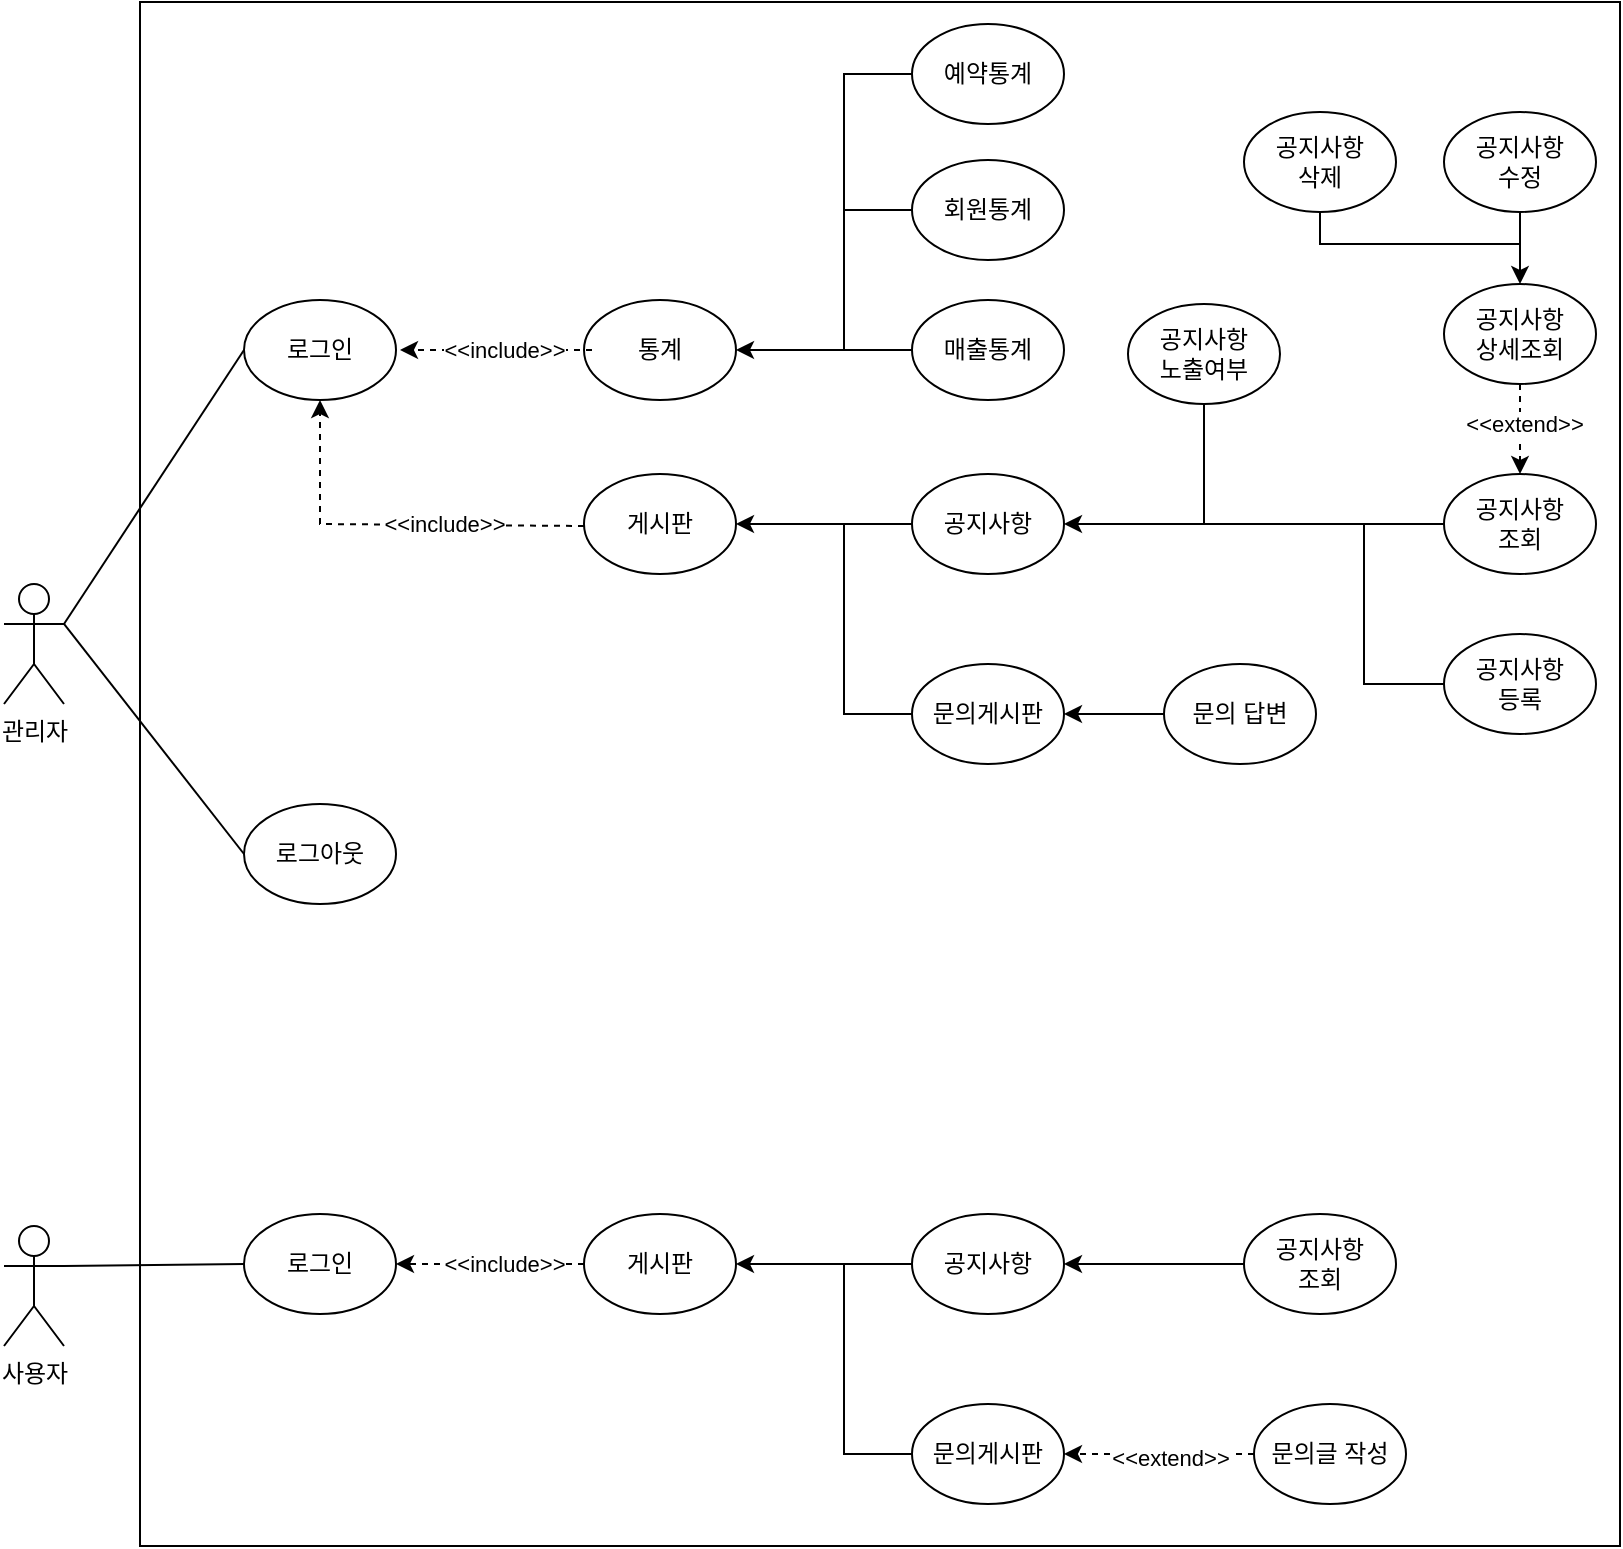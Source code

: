 <mxfile version="21.0.2" type="device"><diagram name="페이지-1" id="quTrGzsVwuCboV2Js31t"><mxGraphModel dx="1674" dy="1925" grid="1" gridSize="10" guides="1" tooltips="1" connect="1" arrows="1" fold="1" page="1" pageScale="1" pageWidth="827" pageHeight="1169" math="0" shadow="0"><root><mxCell id="0"/><mxCell id="1" parent="0"/><mxCell id="ytbgWW9VqtNL0bHHR2eg-1" value="" style="rounded=0;whiteSpace=wrap;html=1;" parent="1" vertex="1"><mxGeometry x="78" y="-1" width="740" height="772" as="geometry"/></mxCell><mxCell id="QO-_JlAufx8JiaOHPJnM-1" value="사용자" style="shape=umlActor;verticalLabelPosition=bottom;verticalAlign=top;html=1;outlineConnect=0;" parent="1" vertex="1"><mxGeometry x="10" y="611" width="30" height="60" as="geometry"/></mxCell><mxCell id="QO-_JlAufx8JiaOHPJnM-5" value="관리자" style="shape=umlActor;verticalLabelPosition=bottom;verticalAlign=top;html=1;outlineConnect=0;" parent="1" vertex="1"><mxGeometry x="10" y="290" width="30" height="60" as="geometry"/></mxCell><mxCell id="Se1fubQwAUU6yKsUCIUi-1" value="통계" style="ellipse;whiteSpace=wrap;html=1;" parent="1" vertex="1"><mxGeometry x="300" y="148" width="76" height="50" as="geometry"/></mxCell><mxCell id="Se1fubQwAUU6yKsUCIUi-2" value="회원통계" style="ellipse;whiteSpace=wrap;html=1;" parent="1" vertex="1"><mxGeometry x="464" y="78" width="76" height="50" as="geometry"/></mxCell><mxCell id="Se1fubQwAUU6yKsUCIUi-3" value="매출통계" style="ellipse;whiteSpace=wrap;html=1;" parent="1" vertex="1"><mxGeometry x="464" y="148" width="76" height="50" as="geometry"/></mxCell><mxCell id="Se1fubQwAUU6yKsUCIUi-4" value="예약통계" style="ellipse;whiteSpace=wrap;html=1;" parent="1" vertex="1"><mxGeometry x="464" y="10" width="76" height="50" as="geometry"/></mxCell><mxCell id="Se1fubQwAUU6yKsUCIUi-13" value="" style="endArrow=none;html=1;rounded=0;exitX=0;exitY=0.5;exitDx=0;exitDy=0;" parent="1" source="Se1fubQwAUU6yKsUCIUi-20" edge="1"><mxGeometry width="50" height="50" relative="1" as="geometry"><mxPoint x="210" y="173" as="sourcePoint"/><mxPoint x="160" y="173" as="targetPoint"/></mxGeometry></mxCell><mxCell id="Se1fubQwAUU6yKsUCIUi-14" value="&amp;lt;&amp;lt;include&amp;gt;&amp;gt;" style="endArrow=classic;html=1;rounded=0;entryX=1;entryY=0.5;entryDx=0;entryDy=0;dashed=1;exitX=0;exitY=0.5;exitDx=0;exitDy=0;" parent="1" edge="1"><mxGeometry x="-0.083" width="50" height="50" relative="1" as="geometry"><mxPoint x="304" y="173" as="sourcePoint"/><mxPoint x="208" y="173" as="targetPoint"/><Array as="points"/><mxPoint as="offset"/></mxGeometry></mxCell><mxCell id="Se1fubQwAUU6yKsUCIUi-20" value="로그인" style="ellipse;whiteSpace=wrap;html=1;" parent="1" vertex="1"><mxGeometry x="130" y="148" width="76" height="50" as="geometry"/></mxCell><mxCell id="Se1fubQwAUU6yKsUCIUi-24" value="" style="endArrow=classic;html=1;rounded=0;exitX=0;exitY=0.5;exitDx=0;exitDy=0;entryX=1;entryY=0.5;entryDx=0;entryDy=0;" parent="1" source="Se1fubQwAUU6yKsUCIUi-3" target="Se1fubQwAUU6yKsUCIUi-1" edge="1"><mxGeometry width="50" height="50" relative="1" as="geometry"><mxPoint x="440" y="173" as="sourcePoint"/><mxPoint x="490" y="123" as="targetPoint"/></mxGeometry></mxCell><mxCell id="Se1fubQwAUU6yKsUCIUi-25" value="" style="endArrow=none;html=1;rounded=0;entryX=0;entryY=0.5;entryDx=0;entryDy=0;" parent="1" target="Se1fubQwAUU6yKsUCIUi-4" edge="1"><mxGeometry width="50" height="50" relative="1" as="geometry"><mxPoint x="430" y="173" as="sourcePoint"/><mxPoint x="440" y="33" as="targetPoint"/><Array as="points"><mxPoint x="430" y="35"/></Array></mxGeometry></mxCell><mxCell id="Se1fubQwAUU6yKsUCIUi-26" value="" style="endArrow=none;html=1;rounded=0;entryX=0;entryY=0.5;entryDx=0;entryDy=0;" parent="1" target="Se1fubQwAUU6yKsUCIUi-2" edge="1"><mxGeometry width="50" height="50" relative="1" as="geometry"><mxPoint x="430" y="103" as="sourcePoint"/><mxPoint x="490" y="123" as="targetPoint"/></mxGeometry></mxCell><mxCell id="Se1fubQwAUU6yKsUCIUi-27" value="" style="endArrow=none;html=1;rounded=0;entryX=0;entryY=0.5;entryDx=0;entryDy=0;exitX=1;exitY=0.333;exitDx=0;exitDy=0;exitPerimeter=0;" parent="1" source="QO-_JlAufx8JiaOHPJnM-5" target="Se1fubQwAUU6yKsUCIUi-20" edge="1"><mxGeometry width="50" height="50" relative="1" as="geometry"><mxPoint x="40" y="420" as="sourcePoint"/><mxPoint x="90" y="370" as="targetPoint"/></mxGeometry></mxCell><mxCell id="Se1fubQwAUU6yKsUCIUi-29" value="로그아웃" style="ellipse;whiteSpace=wrap;html=1;" parent="1" vertex="1"><mxGeometry x="130" y="400" width="76" height="50" as="geometry"/></mxCell><mxCell id="Se1fubQwAUU6yKsUCIUi-30" value="" style="endArrow=none;html=1;rounded=0;entryX=0;entryY=0.5;entryDx=0;entryDy=0;exitX=1;exitY=0.333;exitDx=0;exitDy=0;exitPerimeter=0;" parent="1" source="QO-_JlAufx8JiaOHPJnM-5" target="Se1fubQwAUU6yKsUCIUi-29" edge="1"><mxGeometry width="50" height="50" relative="1" as="geometry"><mxPoint x="40" y="290" as="sourcePoint"/><mxPoint x="440" y="170" as="targetPoint"/></mxGeometry></mxCell><mxCell id="Se1fubQwAUU6yKsUCIUi-32" value="게시판" style="ellipse;whiteSpace=wrap;html=1;" parent="1" vertex="1"><mxGeometry x="300" y="235" width="76" height="50" as="geometry"/></mxCell><mxCell id="Se1fubQwAUU6yKsUCIUi-33" value="문의게시판" style="ellipse;whiteSpace=wrap;html=1;" parent="1" vertex="1"><mxGeometry x="464" y="330" width="76" height="50" as="geometry"/></mxCell><mxCell id="Se1fubQwAUU6yKsUCIUi-37" value="&amp;lt;&amp;lt;include&amp;gt;&amp;gt;" style="endArrow=classic;html=1;rounded=0;dashed=1;exitX=0;exitY=0.5;exitDx=0;exitDy=0;entryX=0.5;entryY=1;entryDx=0;entryDy=0;" parent="1" target="Se1fubQwAUU6yKsUCIUi-20" edge="1"><mxGeometry x="-0.278" width="50" height="50" relative="1" as="geometry"><mxPoint x="300" y="261" as="sourcePoint"/><mxPoint x="200" y="210" as="targetPoint"/><Array as="points"><mxPoint x="168" y="260"/></Array><mxPoint as="offset"/></mxGeometry></mxCell><mxCell id="Se1fubQwAUU6yKsUCIUi-38" value="공지사항" style="ellipse;whiteSpace=wrap;html=1;" parent="1" vertex="1"><mxGeometry x="464" y="235" width="76" height="50" as="geometry"/></mxCell><mxCell id="Se1fubQwAUU6yKsUCIUi-39" value="" style="endArrow=classic;html=1;rounded=0;exitX=0;exitY=0.5;exitDx=0;exitDy=0;entryX=1;entryY=0.5;entryDx=0;entryDy=0;" parent="1" source="Se1fubQwAUU6yKsUCIUi-38" target="Se1fubQwAUU6yKsUCIUi-32" edge="1"><mxGeometry width="50" height="50" relative="1" as="geometry"><mxPoint x="390" y="420" as="sourcePoint"/><mxPoint x="440" y="370" as="targetPoint"/><Array as="points"><mxPoint x="430" y="260"/></Array></mxGeometry></mxCell><mxCell id="Se1fubQwAUU6yKsUCIUi-40" value="" style="endArrow=none;html=1;rounded=0;exitX=0;exitY=0.5;exitDx=0;exitDy=0;" parent="1" source="Se1fubQwAUU6yKsUCIUi-33" edge="1"><mxGeometry width="50" height="50" relative="1" as="geometry"><mxPoint x="390" y="420" as="sourcePoint"/><mxPoint x="430" y="260" as="targetPoint"/><Array as="points"><mxPoint x="430" y="355"/><mxPoint x="430" y="320"/></Array></mxGeometry></mxCell><mxCell id="Se1fubQwAUU6yKsUCIUi-42" value="공지사항&lt;br&gt;수정" style="ellipse;whiteSpace=wrap;html=1;" parent="1" vertex="1"><mxGeometry x="730" y="54" width="76" height="50" as="geometry"/></mxCell><mxCell id="Se1fubQwAUU6yKsUCIUi-43" value="공지사항&lt;br&gt;조회" style="ellipse;whiteSpace=wrap;html=1;" parent="1" vertex="1"><mxGeometry x="730" y="235" width="76" height="50" as="geometry"/></mxCell><mxCell id="Se1fubQwAUU6yKsUCIUi-44" value="문의 답변" style="ellipse;whiteSpace=wrap;html=1;" parent="1" vertex="1"><mxGeometry x="590" y="330" width="76" height="50" as="geometry"/></mxCell><mxCell id="Se1fubQwAUU6yKsUCIUi-46" value="공지사항&lt;br&gt;등록" style="ellipse;whiteSpace=wrap;html=1;" parent="1" vertex="1"><mxGeometry x="730" y="315" width="76" height="50" as="geometry"/></mxCell><mxCell id="Se1fubQwAUU6yKsUCIUi-49" value="" style="endArrow=none;html=1;rounded=0;entryX=0;entryY=0.5;entryDx=0;entryDy=0;exitX=0;exitY=0.5;exitDx=0;exitDy=0;" parent="1" source="Se1fubQwAUU6yKsUCIUi-46" target="Se1fubQwAUU6yKsUCIUi-43" edge="1"><mxGeometry width="50" height="50" relative="1" as="geometry"><mxPoint x="690" y="345" as="sourcePoint"/><mxPoint x="560" y="265" as="targetPoint"/><Array as="points"><mxPoint x="690" y="340"/><mxPoint x="690" y="260"/></Array></mxGeometry></mxCell><mxCell id="Se1fubQwAUU6yKsUCIUi-50" value="" style="endArrow=classic;html=1;rounded=0;entryX=1;entryY=0.5;entryDx=0;entryDy=0;" parent="1" target="Se1fubQwAUU6yKsUCIUi-38" edge="1"><mxGeometry width="50" height="50" relative="1" as="geometry"><mxPoint x="690" y="260" as="sourcePoint"/><mxPoint x="440" y="360" as="targetPoint"/></mxGeometry></mxCell><mxCell id="Se1fubQwAUU6yKsUCIUi-51" value="공지사항&lt;br&gt;삭제" style="ellipse;whiteSpace=wrap;html=1;" parent="1" vertex="1"><mxGeometry x="630" y="54" width="76" height="50" as="geometry"/></mxCell><mxCell id="Se1fubQwAUU6yKsUCIUi-55" style="edgeStyle=orthogonalEdgeStyle;rounded=0;orthogonalLoop=1;jettySize=auto;html=1;exitX=0.5;exitY=1;exitDx=0;exitDy=0;" parent="1" source="Se1fubQwAUU6yKsUCIUi-44" target="Se1fubQwAUU6yKsUCIUi-44" edge="1"><mxGeometry relative="1" as="geometry"/></mxCell><mxCell id="Se1fubQwAUU6yKsUCIUi-57" value="" style="endArrow=classic;html=1;rounded=0;exitX=0;exitY=0.5;exitDx=0;exitDy=0;entryX=1;entryY=0.5;entryDx=0;entryDy=0;" parent="1" source="Se1fubQwAUU6yKsUCIUi-44" target="Se1fubQwAUU6yKsUCIUi-33" edge="1"><mxGeometry width="50" height="50" relative="1" as="geometry"><mxPoint x="390" y="410" as="sourcePoint"/><mxPoint x="440" y="360" as="targetPoint"/></mxGeometry></mxCell><mxCell id="Se1fubQwAUU6yKsUCIUi-58" value="로그인" style="ellipse;whiteSpace=wrap;html=1;" parent="1" vertex="1"><mxGeometry x="130" y="605" width="76" height="50" as="geometry"/></mxCell><mxCell id="Se1fubQwAUU6yKsUCIUi-60" value="" style="endArrow=none;html=1;rounded=0;exitX=1;exitY=0.333;exitDx=0;exitDy=0;exitPerimeter=0;entryX=0;entryY=0.5;entryDx=0;entryDy=0;" parent="1" source="QO-_JlAufx8JiaOHPJnM-1" target="Se1fubQwAUU6yKsUCIUi-58" edge="1"><mxGeometry width="50" height="50" relative="1" as="geometry"><mxPoint x="390" y="410" as="sourcePoint"/><mxPoint x="440" y="360" as="targetPoint"/></mxGeometry></mxCell><mxCell id="Se1fubQwAUU6yKsUCIUi-61" value="공지사항&lt;br&gt;상세조회" style="ellipse;whiteSpace=wrap;html=1;" parent="1" vertex="1"><mxGeometry x="730" y="140" width="76" height="50" as="geometry"/></mxCell><mxCell id="Se1fubQwAUU6yKsUCIUi-63" value="&amp;lt;&amp;lt;extend&amp;gt;&amp;gt;" style="endArrow=classic;html=1;rounded=0;exitX=0.5;exitY=1;exitDx=0;exitDy=0;entryX=0.5;entryY=0;entryDx=0;entryDy=0;dashed=1;" parent="1" source="Se1fubQwAUU6yKsUCIUi-61" target="Se1fubQwAUU6yKsUCIUi-43" edge="1"><mxGeometry x="-0.111" y="2" width="50" height="50" relative="1" as="geometry"><mxPoint x="390" y="300" as="sourcePoint"/><mxPoint x="440" y="250" as="targetPoint"/><mxPoint as="offset"/></mxGeometry></mxCell><mxCell id="Se1fubQwAUU6yKsUCIUi-64" value="" style="endArrow=none;html=1;rounded=0;entryX=0.5;entryY=1;entryDx=0;entryDy=0;" parent="1" target="Se1fubQwAUU6yKsUCIUi-51" edge="1"><mxGeometry width="50" height="50" relative="1" as="geometry"><mxPoint x="768" y="120" as="sourcePoint"/><mxPoint x="666" y="110" as="targetPoint"/><Array as="points"><mxPoint x="668" y="120"/></Array></mxGeometry></mxCell><mxCell id="Se1fubQwAUU6yKsUCIUi-65" value="" style="endArrow=classic;html=1;rounded=0;exitX=0.5;exitY=1;exitDx=0;exitDy=0;entryX=0.5;entryY=0;entryDx=0;entryDy=0;" parent="1" source="Se1fubQwAUU6yKsUCIUi-42" target="Se1fubQwAUU6yKsUCIUi-61" edge="1"><mxGeometry width="50" height="50" relative="1" as="geometry"><mxPoint x="390" y="300" as="sourcePoint"/><mxPoint x="440" y="250" as="targetPoint"/><Array as="points"><mxPoint x="768" y="120"/></Array></mxGeometry></mxCell><mxCell id="Se1fubQwAUU6yKsUCIUi-66" value="게시판" style="ellipse;whiteSpace=wrap;html=1;" parent="1" vertex="1"><mxGeometry x="300" y="605" width="76" height="50" as="geometry"/></mxCell><mxCell id="Se1fubQwAUU6yKsUCIUi-67" value="문의게시판" style="ellipse;whiteSpace=wrap;html=1;" parent="1" vertex="1"><mxGeometry x="464" y="700" width="76" height="50" as="geometry"/></mxCell><mxCell id="Se1fubQwAUU6yKsUCIUi-68" value="공지사항" style="ellipse;whiteSpace=wrap;html=1;" parent="1" vertex="1"><mxGeometry x="464" y="605" width="76" height="50" as="geometry"/></mxCell><mxCell id="Se1fubQwAUU6yKsUCIUi-69" value="" style="endArrow=classic;html=1;rounded=0;exitX=0;exitY=0.5;exitDx=0;exitDy=0;entryX=1;entryY=0.5;entryDx=0;entryDy=0;" parent="1" source="Se1fubQwAUU6yKsUCIUi-68" target="Se1fubQwAUU6yKsUCIUi-66" edge="1"><mxGeometry width="50" height="50" relative="1" as="geometry"><mxPoint x="390" y="790" as="sourcePoint"/><mxPoint x="440" y="740" as="targetPoint"/><Array as="points"><mxPoint x="430" y="630"/></Array></mxGeometry></mxCell><mxCell id="Se1fubQwAUU6yKsUCIUi-70" value="" style="endArrow=none;html=1;rounded=0;exitX=0;exitY=0.5;exitDx=0;exitDy=0;" parent="1" source="Se1fubQwAUU6yKsUCIUi-67" edge="1"><mxGeometry width="50" height="50" relative="1" as="geometry"><mxPoint x="390" y="790" as="sourcePoint"/><mxPoint x="430" y="630" as="targetPoint"/><Array as="points"><mxPoint x="430" y="725"/><mxPoint x="430" y="690"/></Array></mxGeometry></mxCell><mxCell id="Se1fubQwAUU6yKsUCIUi-71" value="공지사항&lt;br&gt;조회" style="ellipse;whiteSpace=wrap;html=1;" parent="1" vertex="1"><mxGeometry x="630" y="605" width="76" height="50" as="geometry"/></mxCell><mxCell id="Se1fubQwAUU6yKsUCIUi-72" value="" style="endArrow=classic;html=1;rounded=0;entryX=1;entryY=0.5;entryDx=0;entryDy=0;exitX=0;exitY=0.5;exitDx=0;exitDy=0;" parent="1" source="Se1fubQwAUU6yKsUCIUi-71" target="Se1fubQwAUU6yKsUCIUi-68" edge="1"><mxGeometry width="50" height="50" relative="1" as="geometry"><mxPoint x="690" y="630" as="sourcePoint"/><mxPoint x="440" y="730" as="targetPoint"/></mxGeometry></mxCell><mxCell id="Se1fubQwAUU6yKsUCIUi-75" value="&amp;lt;&amp;lt;include&amp;gt;&amp;gt;" style="endArrow=classic;html=1;rounded=0;dashed=1;exitX=0;exitY=0.5;exitDx=0;exitDy=0;entryX=1;entryY=0.5;entryDx=0;entryDy=0;" parent="1" edge="1"><mxGeometry x="-0.149" width="50" height="50" relative="1" as="geometry"><mxPoint x="300.0" y="630" as="sourcePoint"/><mxPoint x="206.0" y="630" as="targetPoint"/><Array as="points"/><mxPoint as="offset"/></mxGeometry></mxCell><mxCell id="Se1fubQwAUU6yKsUCIUi-77" value="문의글 작성" style="ellipse;whiteSpace=wrap;html=1;" parent="1" vertex="1"><mxGeometry x="635" y="700" width="76" height="50" as="geometry"/></mxCell><mxCell id="Se1fubQwAUU6yKsUCIUi-78" value="&amp;lt;&amp;lt;extend&amp;gt;&amp;gt;" style="endArrow=classic;html=1;rounded=0;exitX=0;exitY=0.5;exitDx=0;exitDy=0;entryX=1;entryY=0.5;entryDx=0;entryDy=0;dashed=1;" parent="1" source="Se1fubQwAUU6yKsUCIUi-77" target="Se1fubQwAUU6yKsUCIUi-67" edge="1"><mxGeometry x="-0.111" y="2" width="50" height="50" relative="1" as="geometry"><mxPoint x="690" y="690" as="sourcePoint"/><mxPoint x="690" y="735" as="targetPoint"/><mxPoint as="offset"/></mxGeometry></mxCell><mxCell id="x0HmaLOO-IubMZ9_XBdN-1" value="" style="endArrow=none;html=1;rounded=0;entryX=0.5;entryY=1;entryDx=0;entryDy=0;" edge="1" parent="1" target="x0HmaLOO-IubMZ9_XBdN-2"><mxGeometry width="50" height="50" relative="1" as="geometry"><mxPoint x="610" y="260" as="sourcePoint"/><mxPoint x="440" y="250" as="targetPoint"/></mxGeometry></mxCell><mxCell id="x0HmaLOO-IubMZ9_XBdN-2" value="공지사항&lt;br&gt;노출여부" style="ellipse;whiteSpace=wrap;html=1;" vertex="1" parent="1"><mxGeometry x="572" y="150" width="76" height="50" as="geometry"/></mxCell></root></mxGraphModel></diagram></mxfile>